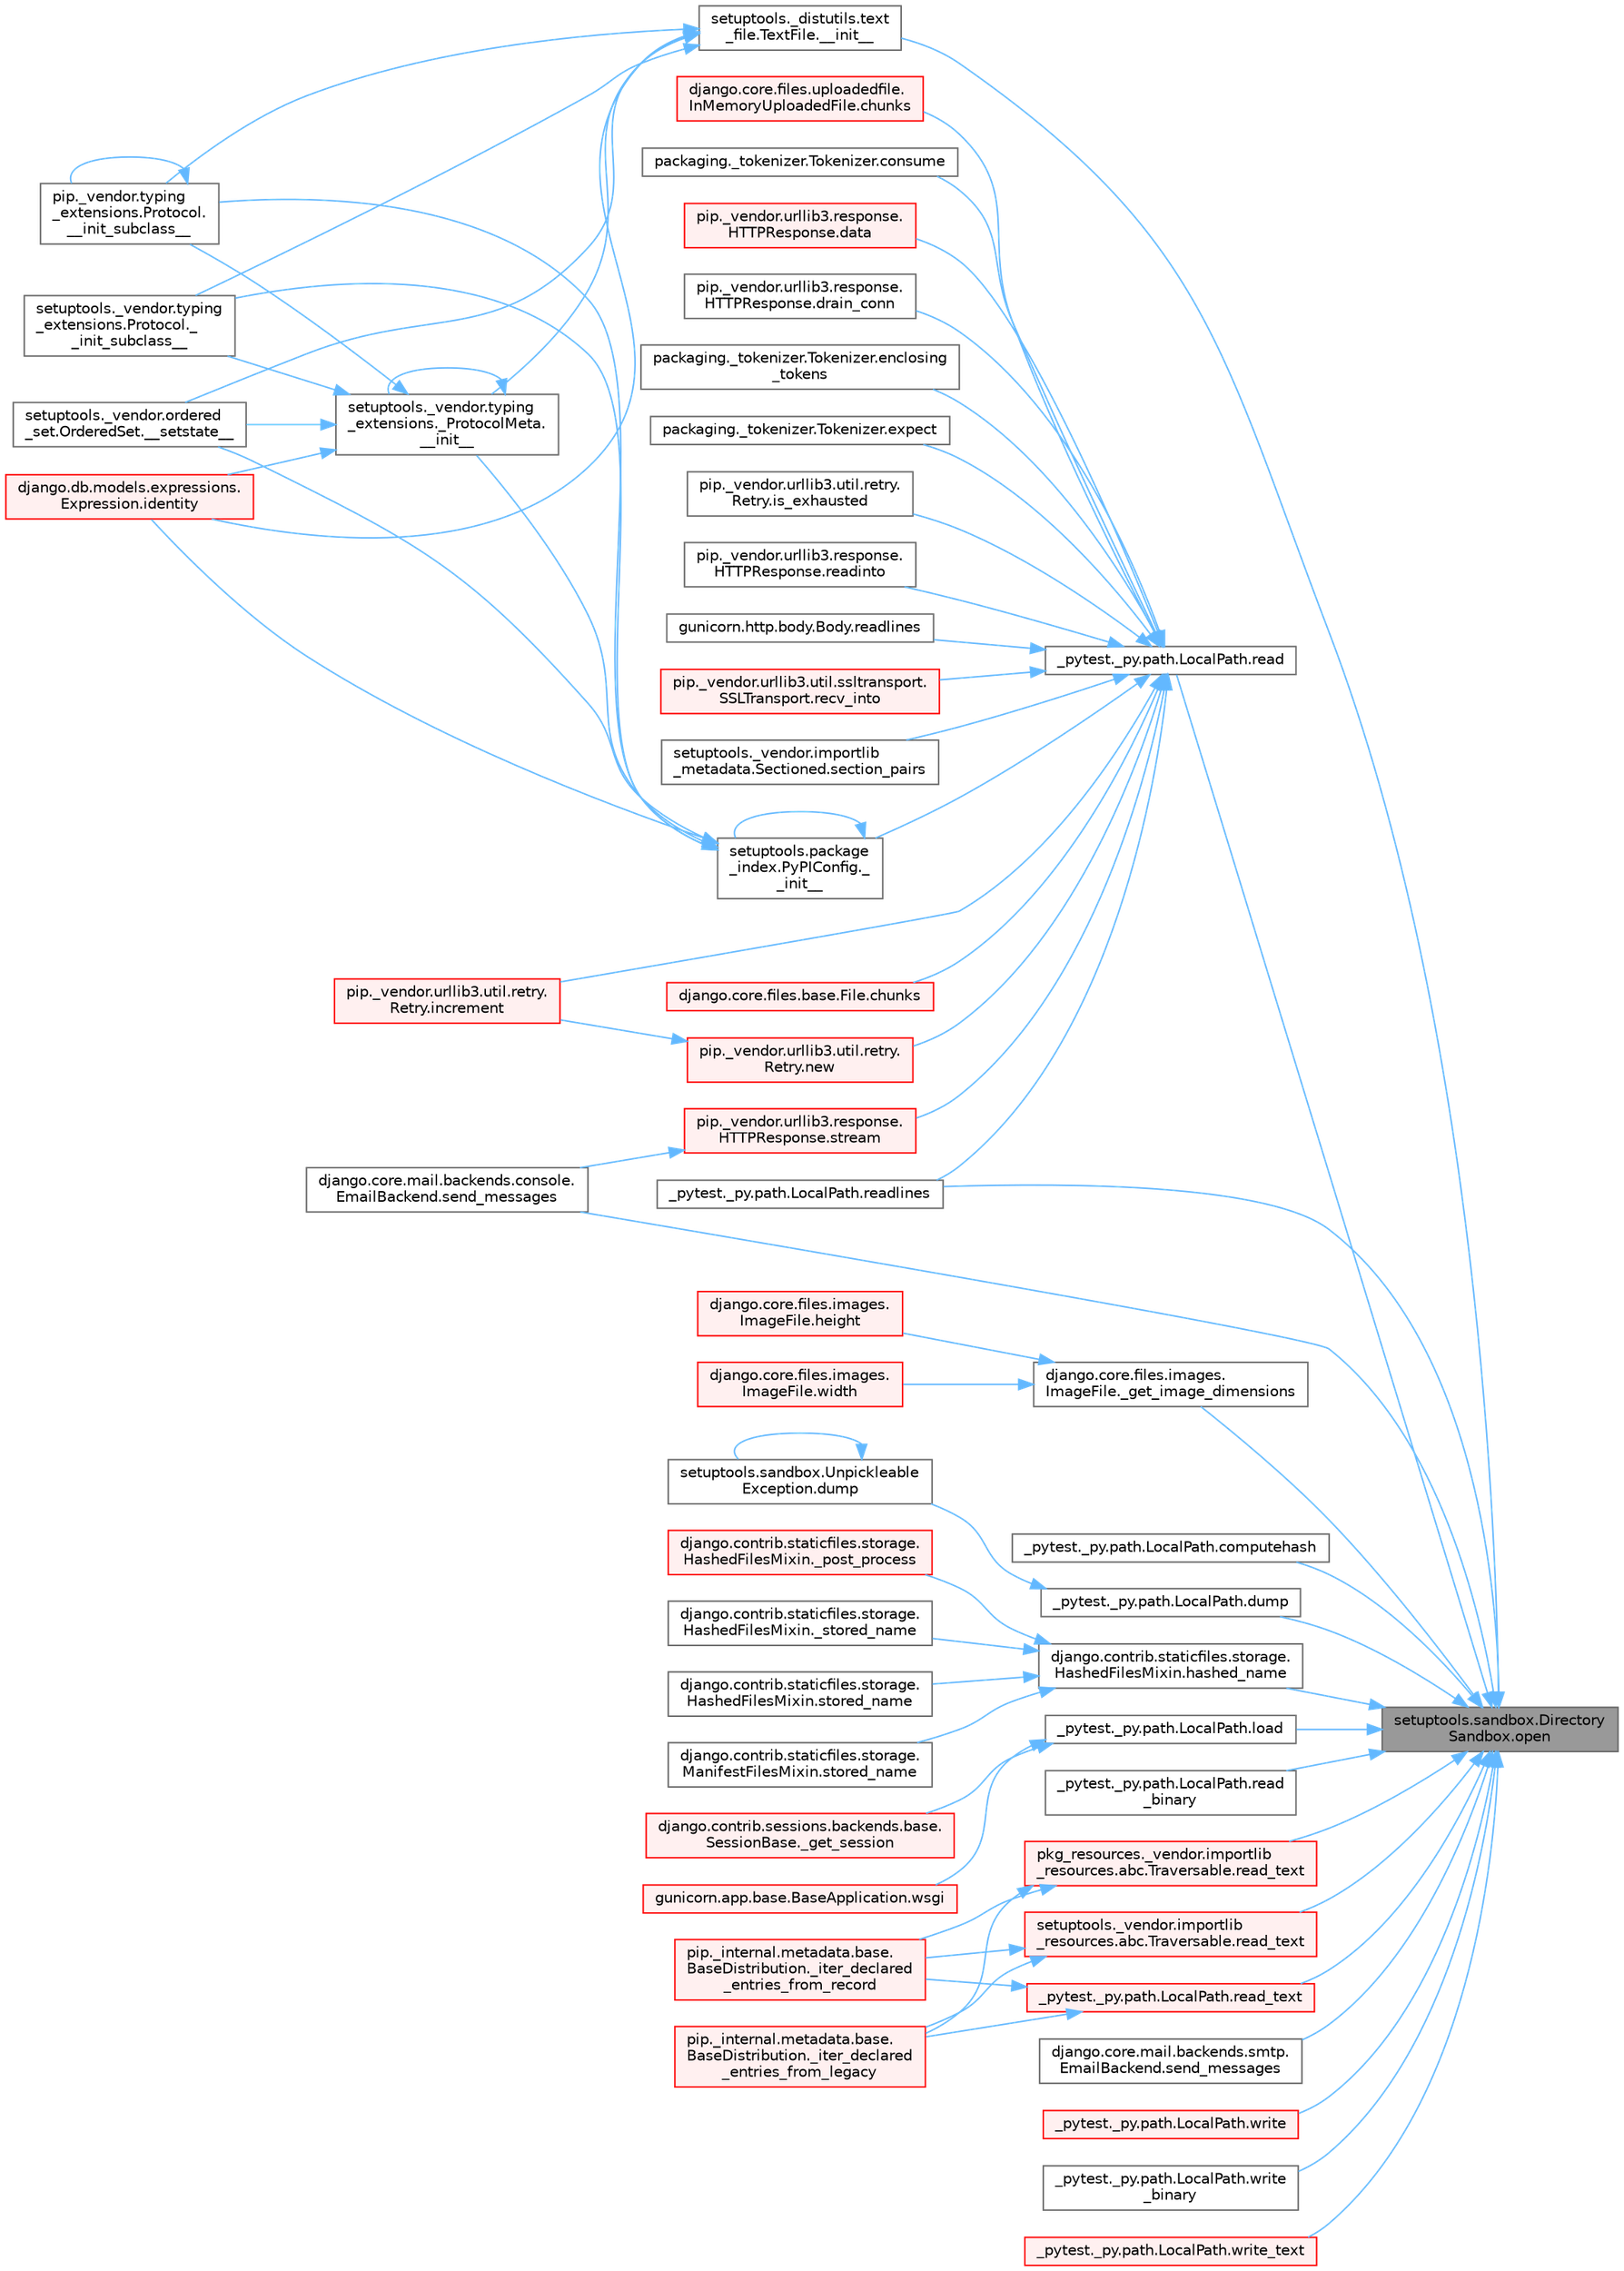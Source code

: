 digraph "setuptools.sandbox.DirectorySandbox.open"
{
 // LATEX_PDF_SIZE
  bgcolor="transparent";
  edge [fontname=Helvetica,fontsize=10,labelfontname=Helvetica,labelfontsize=10];
  node [fontname=Helvetica,fontsize=10,shape=box,height=0.2,width=0.4];
  rankdir="RL";
  Node1 [id="Node000001",label="setuptools.sandbox.Directory\lSandbox.open",height=0.2,width=0.4,color="gray40", fillcolor="grey60", style="filled", fontcolor="black",tooltip=" "];
  Node1 -> Node2 [id="edge1_Node000001_Node000002",dir="back",color="steelblue1",style="solid",tooltip=" "];
  Node2 [id="Node000002",label="setuptools._distutils.text\l_file.TextFile.__init__",height=0.2,width=0.4,color="grey40", fillcolor="white", style="filled",URL="$classsetuptools_1_1__distutils_1_1text__file_1_1_text_file.html#aeb26f34e394b4e658295391382cc8813",tooltip=" "];
  Node2 -> Node3 [id="edge2_Node000002_Node000003",dir="back",color="steelblue1",style="solid",tooltip=" "];
  Node3 [id="Node000003",label="setuptools._vendor.typing\l_extensions._ProtocolMeta.\l__init__",height=0.2,width=0.4,color="grey40", fillcolor="white", style="filled",URL="$classsetuptools_1_1__vendor_1_1typing__extensions_1_1___protocol_meta.html#a7bbaff8ac6d19534b46bca363ee0b43a",tooltip=" "];
  Node3 -> Node3 [id="edge3_Node000003_Node000003",dir="back",color="steelblue1",style="solid",tooltip=" "];
  Node3 -> Node4 [id="edge4_Node000003_Node000004",dir="back",color="steelblue1",style="solid",tooltip=" "];
  Node4 [id="Node000004",label="pip._vendor.typing\l_extensions.Protocol.\l__init_subclass__",height=0.2,width=0.4,color="grey40", fillcolor="white", style="filled",URL="$classpip_1_1__vendor_1_1typing__extensions_1_1_protocol.html#a2916efc86cebb8aba6deb7fd30b33988",tooltip=" "];
  Node4 -> Node4 [id="edge5_Node000004_Node000004",dir="back",color="steelblue1",style="solid",tooltip=" "];
  Node3 -> Node5 [id="edge6_Node000003_Node000005",dir="back",color="steelblue1",style="solid",tooltip=" "];
  Node5 [id="Node000005",label="setuptools._vendor.typing\l_extensions.Protocol._\l_init_subclass__",height=0.2,width=0.4,color="grey40", fillcolor="white", style="filled",URL="$classsetuptools_1_1__vendor_1_1typing__extensions_1_1_protocol.html#ac6cbebc092a4724ab3704c5334059874",tooltip=" "];
  Node3 -> Node6 [id="edge7_Node000003_Node000006",dir="back",color="steelblue1",style="solid",tooltip=" "];
  Node6 [id="Node000006",label="setuptools._vendor.ordered\l_set.OrderedSet.__setstate__",height=0.2,width=0.4,color="grey40", fillcolor="white", style="filled",URL="$classsetuptools_1_1__vendor_1_1ordered__set_1_1_ordered_set.html#aa7f7de9d987829525d06db565fe1b4a1",tooltip=" "];
  Node3 -> Node7 [id="edge8_Node000003_Node000007",dir="back",color="steelblue1",style="solid",tooltip=" "];
  Node7 [id="Node000007",label="django.db.models.expressions.\lExpression.identity",height=0.2,width=0.4,color="red", fillcolor="#FFF0F0", style="filled",URL="$classdjango_1_1db_1_1models_1_1expressions_1_1_expression.html#a10048810b5eb8641acf3bc150731b925",tooltip=" "];
  Node2 -> Node4 [id="edge9_Node000002_Node000004",dir="back",color="steelblue1",style="solid",tooltip=" "];
  Node2 -> Node5 [id="edge10_Node000002_Node000005",dir="back",color="steelblue1",style="solid",tooltip=" "];
  Node2 -> Node6 [id="edge11_Node000002_Node000006",dir="back",color="steelblue1",style="solid",tooltip=" "];
  Node2 -> Node7 [id="edge12_Node000002_Node000007",dir="back",color="steelblue1",style="solid",tooltip=" "];
  Node1 -> Node34 [id="edge13_Node000001_Node000034",dir="back",color="steelblue1",style="solid",tooltip=" "];
  Node34 [id="Node000034",label="django.core.files.images.\lImageFile._get_image_dimensions",height=0.2,width=0.4,color="grey40", fillcolor="white", style="filled",URL="$classdjango_1_1core_1_1files_1_1images_1_1_image_file.html#a2832e2235f63c851f4652a4ea59ec924",tooltip=" "];
  Node34 -> Node35 [id="edge14_Node000034_Node000035",dir="back",color="steelblue1",style="solid",tooltip=" "];
  Node35 [id="Node000035",label="django.core.files.images.\lImageFile.height",height=0.2,width=0.4,color="red", fillcolor="#FFF0F0", style="filled",URL="$classdjango_1_1core_1_1files_1_1images_1_1_image_file.html#ad4617c14c2a4ffe0b677cd7c1579bd20",tooltip=" "];
  Node34 -> Node3178 [id="edge15_Node000034_Node003178",dir="back",color="steelblue1",style="solid",tooltip=" "];
  Node3178 [id="Node003178",label="django.core.files.images.\lImageFile.width",height=0.2,width=0.4,color="red", fillcolor="#FFF0F0", style="filled",URL="$classdjango_1_1core_1_1files_1_1images_1_1_image_file.html#a3a50a37ab3f2d7395c892a262ecb49bc",tooltip=" "];
  Node1 -> Node97 [id="edge16_Node000001_Node000097",dir="back",color="steelblue1",style="solid",tooltip=" "];
  Node97 [id="Node000097",label="_pytest._py.path.LocalPath.computehash",height=0.2,width=0.4,color="grey40", fillcolor="white", style="filled",URL="$class__pytest_1_1__py_1_1path_1_1_local_path.html#aa82d067bed26e6655d315d858254160b",tooltip=" "];
  Node1 -> Node98 [id="edge17_Node000001_Node000098",dir="back",color="steelblue1",style="solid",tooltip=" "];
  Node98 [id="Node000098",label="_pytest._py.path.LocalPath.dump",height=0.2,width=0.4,color="grey40", fillcolor="white", style="filled",URL="$class__pytest_1_1__py_1_1path_1_1_local_path.html#a2f45e7b54f2823ed6746a19107ae68b4",tooltip=" "];
  Node98 -> Node99 [id="edge18_Node000098_Node000099",dir="back",color="steelblue1",style="solid",tooltip=" "];
  Node99 [id="Node000099",label="setuptools.sandbox.Unpickleable\lException.dump",height=0.2,width=0.4,color="grey40", fillcolor="white", style="filled",URL="$classsetuptools_1_1sandbox_1_1_unpickleable_exception.html#ad3751807db04232b3c991bda92783b95",tooltip=" "];
  Node99 -> Node99 [id="edge19_Node000099_Node000099",dir="back",color="steelblue1",style="solid",tooltip=" "];
  Node1 -> Node100 [id="edge20_Node000001_Node000100",dir="back",color="steelblue1",style="solid",tooltip=" "];
  Node100 [id="Node000100",label="django.contrib.staticfiles.storage.\lHashedFilesMixin.hashed_name",height=0.2,width=0.4,color="grey40", fillcolor="white", style="filled",URL="$classdjango_1_1contrib_1_1staticfiles_1_1storage_1_1_hashed_files_mixin.html#aa30283e5d1a2177cf975b44ae95e45e4",tooltip=" "];
  Node100 -> Node47 [id="edge21_Node000100_Node000047",dir="back",color="steelblue1",style="solid",tooltip=" "];
  Node47 [id="Node000047",label="django.contrib.staticfiles.storage.\lHashedFilesMixin._post_process",height=0.2,width=0.4,color="red", fillcolor="#FFF0F0", style="filled",URL="$classdjango_1_1contrib_1_1staticfiles_1_1storage_1_1_hashed_files_mixin.html#aa0c820223a4e686edd5d2c333d5a9336",tooltip=" "];
  Node100 -> Node101 [id="edge22_Node000100_Node000101",dir="back",color="steelblue1",style="solid",tooltip=" "];
  Node101 [id="Node000101",label="django.contrib.staticfiles.storage.\lHashedFilesMixin._stored_name",height=0.2,width=0.4,color="grey40", fillcolor="white", style="filled",URL="$classdjango_1_1contrib_1_1staticfiles_1_1storage_1_1_hashed_files_mixin.html#a392ae5fa08fbbf3e360450edc663386a",tooltip=" "];
  Node100 -> Node102 [id="edge23_Node000100_Node000102",dir="back",color="steelblue1",style="solid",tooltip=" "];
  Node102 [id="Node000102",label="django.contrib.staticfiles.storage.\lHashedFilesMixin.stored_name",height=0.2,width=0.4,color="grey40", fillcolor="white", style="filled",URL="$classdjango_1_1contrib_1_1staticfiles_1_1storage_1_1_hashed_files_mixin.html#a6da945cdca5e4771dfed263cf935da64",tooltip=" "];
  Node100 -> Node103 [id="edge24_Node000100_Node000103",dir="back",color="steelblue1",style="solid",tooltip=" "];
  Node103 [id="Node000103",label="django.contrib.staticfiles.storage.\lManifestFilesMixin.stored_name",height=0.2,width=0.4,color="grey40", fillcolor="white", style="filled",URL="$classdjango_1_1contrib_1_1staticfiles_1_1storage_1_1_manifest_files_mixin.html#ad4c0e8430e2a96c5c086a661d02dd452",tooltip=" "];
  Node1 -> Node104 [id="edge25_Node000001_Node000104",dir="back",color="steelblue1",style="solid",tooltip=" "];
  Node104 [id="Node000104",label="_pytest._py.path.LocalPath.load",height=0.2,width=0.4,color="grey40", fillcolor="white", style="filled",URL="$class__pytest_1_1__py_1_1path_1_1_local_path.html#a284b118886fe9a033c146647826faf72",tooltip=" "];
  Node104 -> Node105 [id="edge26_Node000104_Node000105",dir="back",color="steelblue1",style="solid",tooltip=" "];
  Node105 [id="Node000105",label="django.contrib.sessions.backends.base.\lSessionBase._get_session",height=0.2,width=0.4,color="red", fillcolor="#FFF0F0", style="filled",URL="$classdjango_1_1contrib_1_1sessions_1_1backends_1_1base_1_1_session_base.html#a3ca0af594cbb5d34f3d4f76c8f90bf4f",tooltip=" "];
  Node104 -> Node276 [id="edge27_Node000104_Node000276",dir="back",color="steelblue1",style="solid",tooltip=" "];
  Node276 [id="Node000276",label="gunicorn.app.base.BaseApplication.wsgi",height=0.2,width=0.4,color="red", fillcolor="#FFF0F0", style="filled",URL="$classgunicorn_1_1app_1_1base_1_1_base_application.html#a18ae24b2d0d44fb694b9f2b0cdffa670",tooltip=" "];
  Node1 -> Node798 [id="edge28_Node000001_Node000798",dir="back",color="steelblue1",style="solid",tooltip=" "];
  Node798 [id="Node000798",label="_pytest._py.path.LocalPath.read",height=0.2,width=0.4,color="grey40", fillcolor="white", style="filled",URL="$class__pytest_1_1__py_1_1path_1_1_local_path.html#a8640b65f715ce8a258379deb78a68fd8",tooltip=" "];
  Node798 -> Node303 [id="edge29_Node000798_Node000303",dir="back",color="steelblue1",style="solid",tooltip=" "];
  Node303 [id="Node000303",label="setuptools.package\l_index.PyPIConfig._\l_init__",height=0.2,width=0.4,color="grey40", fillcolor="white", style="filled",URL="$classsetuptools_1_1package__index_1_1_py_p_i_config.html#aaaf43ad63ae6fe8ffed0e48774e437b6",tooltip=" "];
  Node303 -> Node3 [id="edge30_Node000303_Node000003",dir="back",color="steelblue1",style="solid",tooltip=" "];
  Node303 -> Node303 [id="edge31_Node000303_Node000303",dir="back",color="steelblue1",style="solid",tooltip=" "];
  Node303 -> Node4 [id="edge32_Node000303_Node000004",dir="back",color="steelblue1",style="solid",tooltip=" "];
  Node303 -> Node5 [id="edge33_Node000303_Node000005",dir="back",color="steelblue1",style="solid",tooltip=" "];
  Node303 -> Node6 [id="edge34_Node000303_Node000006",dir="back",color="steelblue1",style="solid",tooltip=" "];
  Node303 -> Node7 [id="edge35_Node000303_Node000007",dir="back",color="steelblue1",style="solid",tooltip=" "];
  Node798 -> Node304 [id="edge36_Node000798_Node000304",dir="back",color="steelblue1",style="solid",tooltip=" "];
  Node304 [id="Node000304",label="django.core.files.base.File.chunks",height=0.2,width=0.4,color="red", fillcolor="#FFF0F0", style="filled",URL="$classdjango_1_1core_1_1files_1_1base_1_1_file.html#ad17ccdad55ee2a18e7b9e3911ee8ebcb",tooltip=" "];
  Node798 -> Node306 [id="edge37_Node000798_Node000306",dir="back",color="steelblue1",style="solid",tooltip=" "];
  Node306 [id="Node000306",label="django.core.files.uploadedfile.\lInMemoryUploadedFile.chunks",height=0.2,width=0.4,color="red", fillcolor="#FFF0F0", style="filled",URL="$classdjango_1_1core_1_1files_1_1uploadedfile_1_1_in_memory_uploaded_file.html#adc0e015945bc5d33673ec1d0f2b73074",tooltip=" "];
  Node798 -> Node307 [id="edge38_Node000798_Node000307",dir="back",color="steelblue1",style="solid",tooltip=" "];
  Node307 [id="Node000307",label="packaging._tokenizer.Tokenizer.consume",height=0.2,width=0.4,color="grey40", fillcolor="white", style="filled",URL="$classpackaging_1_1__tokenizer_1_1_tokenizer.html#aff74eaccaae690982aaaba5cb9a4d051",tooltip=" "];
  Node798 -> Node308 [id="edge39_Node000798_Node000308",dir="back",color="steelblue1",style="solid",tooltip=" "];
  Node308 [id="Node000308",label="pip._vendor.urllib3.response.\lHTTPResponse.data",height=0.2,width=0.4,color="red", fillcolor="#FFF0F0", style="filled",URL="$classpip_1_1__vendor_1_1urllib3_1_1response_1_1_h_t_t_p_response.html#abf3c538704803faf453331b0031f3bdd",tooltip=" "];
  Node798 -> Node770 [id="edge40_Node000798_Node000770",dir="back",color="steelblue1",style="solid",tooltip=" "];
  Node770 [id="Node000770",label="pip._vendor.urllib3.response.\lHTTPResponse.drain_conn",height=0.2,width=0.4,color="grey40", fillcolor="white", style="filled",URL="$classpip_1_1__vendor_1_1urllib3_1_1response_1_1_h_t_t_p_response.html#ad5ca98b71fbb5094f5db062b07b26eb1",tooltip=" "];
  Node798 -> Node771 [id="edge41_Node000798_Node000771",dir="back",color="steelblue1",style="solid",tooltip=" "];
  Node771 [id="Node000771",label="packaging._tokenizer.Tokenizer.enclosing\l_tokens",height=0.2,width=0.4,color="grey40", fillcolor="white", style="filled",URL="$classpackaging_1_1__tokenizer_1_1_tokenizer.html#a27f8cfa7a5ed91e0cba1923b9b18da3d",tooltip=" "];
  Node798 -> Node772 [id="edge42_Node000798_Node000772",dir="back",color="steelblue1",style="solid",tooltip=" "];
  Node772 [id="Node000772",label="packaging._tokenizer.Tokenizer.expect",height=0.2,width=0.4,color="grey40", fillcolor="white", style="filled",URL="$classpackaging_1_1__tokenizer_1_1_tokenizer.html#a151b21b99f387eddd422cd0dcf2064dd",tooltip=" "];
  Node798 -> Node499 [id="edge43_Node000798_Node000499",dir="back",color="steelblue1",style="solid",tooltip=" "];
  Node499 [id="Node000499",label="pip._vendor.urllib3.util.retry.\lRetry.increment",height=0.2,width=0.4,color="red", fillcolor="#FFF0F0", style="filled",URL="$classpip_1_1__vendor_1_1urllib3_1_1util_1_1retry_1_1_retry.html#a88dd993ccb2ef4b2bfa9ad0571374b12",tooltip=" "];
  Node798 -> Node773 [id="edge44_Node000798_Node000773",dir="back",color="steelblue1",style="solid",tooltip=" "];
  Node773 [id="Node000773",label="pip._vendor.urllib3.util.retry.\lRetry.is_exhausted",height=0.2,width=0.4,color="grey40", fillcolor="white", style="filled",URL="$classpip_1_1__vendor_1_1urllib3_1_1util_1_1retry_1_1_retry.html#ad8d42bd72e35f497daf9a0359560969d",tooltip=" "];
  Node798 -> Node774 [id="edge45_Node000798_Node000774",dir="back",color="steelblue1",style="solid",tooltip=" "];
  Node774 [id="Node000774",label="pip._vendor.urllib3.util.retry.\lRetry.new",height=0.2,width=0.4,color="red", fillcolor="#FFF0F0", style="filled",URL="$classpip_1_1__vendor_1_1urllib3_1_1util_1_1retry_1_1_retry.html#ab806585412b9d9b3c0d882fb4bd8d3c0",tooltip=" "];
  Node774 -> Node499 [id="edge46_Node000774_Node000499",dir="back",color="steelblue1",style="solid",tooltip=" "];
  Node798 -> Node799 [id="edge47_Node000798_Node000799",dir="back",color="steelblue1",style="solid",tooltip=" "];
  Node799 [id="Node000799",label="pip._vendor.urllib3.response.\lHTTPResponse.readinto",height=0.2,width=0.4,color="grey40", fillcolor="white", style="filled",URL="$classpip_1_1__vendor_1_1urllib3_1_1response_1_1_h_t_t_p_response.html#a0988b6687696efed2e04f897eab47ac4",tooltip=" "];
  Node798 -> Node800 [id="edge48_Node000798_Node000800",dir="back",color="steelblue1",style="solid",tooltip=" "];
  Node800 [id="Node000800",label="_pytest._py.path.LocalPath.readlines",height=0.2,width=0.4,color="grey40", fillcolor="white", style="filled",URL="$class__pytest_1_1__py_1_1path_1_1_local_path.html#ab4ae86092b85919c6d43e793d049c3b3",tooltip=" "];
  Node798 -> Node801 [id="edge49_Node000798_Node000801",dir="back",color="steelblue1",style="solid",tooltip=" "];
  Node801 [id="Node000801",label="gunicorn.http.body.Body.readlines",height=0.2,width=0.4,color="grey40", fillcolor="white", style="filled",URL="$classgunicorn_1_1http_1_1body_1_1_body.html#adfec992d9fa8fbca15e35ea1ad4fae63",tooltip=" "];
  Node798 -> Node802 [id="edge50_Node000798_Node000802",dir="back",color="steelblue1",style="solid",tooltip=" "];
  Node802 [id="Node000802",label="pip._vendor.urllib3.util.ssltransport.\lSSLTransport.recv_into",height=0.2,width=0.4,color="red", fillcolor="#FFF0F0", style="filled",URL="$classpip_1_1__vendor_1_1urllib3_1_1util_1_1ssltransport_1_1_s_s_l_transport.html#a9d8da497d2fe869c1f3f9ad1de30fd0c",tooltip=" "];
  Node798 -> Node803 [id="edge51_Node000798_Node000803",dir="back",color="steelblue1",style="solid",tooltip=" "];
  Node803 [id="Node000803",label="setuptools._vendor.importlib\l_metadata.Sectioned.section_pairs",height=0.2,width=0.4,color="grey40", fillcolor="white", style="filled",URL="$classsetuptools_1_1__vendor_1_1importlib__metadata_1_1_sectioned.html#a1a649cd858c63bbcb2016883995ae6a7",tooltip=" "];
  Node798 -> Node166 [id="edge52_Node000798_Node000166",dir="back",color="steelblue1",style="solid",tooltip=" "];
  Node166 [id="Node000166",label="pip._vendor.urllib3.response.\lHTTPResponse.stream",height=0.2,width=0.4,color="red", fillcolor="#FFF0F0", style="filled",URL="$classpip_1_1__vendor_1_1urllib3_1_1response_1_1_h_t_t_p_response.html#a8d802b25f09dd341838a1d631ffc4f62",tooltip=" "];
  Node166 -> Node1326 [id="edge53_Node000166_Node001326",dir="back",color="steelblue1",style="solid",tooltip=" "];
  Node1326 [id="Node001326",label="django.core.mail.backends.console.\lEmailBackend.send_messages",height=0.2,width=0.4,color="grey40", fillcolor="white", style="filled",URL="$classdjango_1_1core_1_1mail_1_1backends_1_1console_1_1_email_backend.html#ae3c7f922df87a228638e98cbb97a3deb",tooltip=" "];
  Node1 -> Node804 [id="edge54_Node000001_Node000804",dir="back",color="steelblue1",style="solid",tooltip=" "];
  Node804 [id="Node000804",label="_pytest._py.path.LocalPath.read\l_binary",height=0.2,width=0.4,color="grey40", fillcolor="white", style="filled",URL="$class__pytest_1_1__py_1_1path_1_1_local_path.html#adc47986c47c70f2b5889b85af157cd59",tooltip=" "];
  Node1 -> Node805 [id="edge55_Node000001_Node000805",dir="back",color="steelblue1",style="solid",tooltip=" "];
  Node805 [id="Node000805",label="_pytest._py.path.LocalPath.read_text",height=0.2,width=0.4,color="red", fillcolor="#FFF0F0", style="filled",URL="$class__pytest_1_1__py_1_1path_1_1_local_path.html#aea3efa14b998c32e27f6604263858398",tooltip=" "];
  Node805 -> Node644 [id="edge56_Node000805_Node000644",dir="back",color="steelblue1",style="solid",tooltip=" "];
  Node644 [id="Node000644",label="pip._internal.metadata.base.\lBaseDistribution._iter_declared\l_entries_from_legacy",height=0.2,width=0.4,color="red", fillcolor="#FFF0F0", style="filled",URL="$classpip_1_1__internal_1_1metadata_1_1base_1_1_base_distribution.html#afe1092a9a3492091a1532c8907ccd9e8",tooltip=" "];
  Node805 -> Node646 [id="edge57_Node000805_Node000646",dir="back",color="steelblue1",style="solid",tooltip=" "];
  Node646 [id="Node000646",label="pip._internal.metadata.base.\lBaseDistribution._iter_declared\l_entries_from_record",height=0.2,width=0.4,color="red", fillcolor="#FFF0F0", style="filled",URL="$classpip_1_1__internal_1_1metadata_1_1base_1_1_base_distribution.html#af8bddd34869792385f11247db796614c",tooltip=" "];
  Node1 -> Node1076 [id="edge58_Node000001_Node001076",dir="back",color="steelblue1",style="solid",tooltip=" "];
  Node1076 [id="Node001076",label="pkg_resources._vendor.importlib\l_resources.abc.Traversable.read_text",height=0.2,width=0.4,color="red", fillcolor="#FFF0F0", style="filled",URL="$classpkg__resources_1_1__vendor_1_1importlib__resources_1_1abc_1_1_traversable.html#a2fa0982edeea4b5f1a38953c1d81f10b",tooltip=" "];
  Node1076 -> Node644 [id="edge59_Node001076_Node000644",dir="back",color="steelblue1",style="solid",tooltip=" "];
  Node1076 -> Node646 [id="edge60_Node001076_Node000646",dir="back",color="steelblue1",style="solid",tooltip=" "];
  Node1 -> Node1325 [id="edge61_Node000001_Node001325",dir="back",color="steelblue1",style="solid",tooltip=" "];
  Node1325 [id="Node001325",label="setuptools._vendor.importlib\l_resources.abc.Traversable.read_text",height=0.2,width=0.4,color="red", fillcolor="#FFF0F0", style="filled",URL="$classsetuptools_1_1__vendor_1_1importlib__resources_1_1abc_1_1_traversable.html#aee408e70fdcc58915b97b67f3dd981a3",tooltip=" "];
  Node1325 -> Node644 [id="edge62_Node001325_Node000644",dir="back",color="steelblue1",style="solid",tooltip=" "];
  Node1325 -> Node646 [id="edge63_Node001325_Node000646",dir="back",color="steelblue1",style="solid",tooltip=" "];
  Node1 -> Node800 [id="edge64_Node000001_Node000800",dir="back",color="steelblue1",style="solid",tooltip=" "];
  Node1 -> Node1326 [id="edge65_Node000001_Node001326",dir="back",color="steelblue1",style="solid",tooltip=" "];
  Node1 -> Node1327 [id="edge66_Node000001_Node001327",dir="back",color="steelblue1",style="solid",tooltip=" "];
  Node1327 [id="Node001327",label="django.core.mail.backends.smtp.\lEmailBackend.send_messages",height=0.2,width=0.4,color="grey40", fillcolor="white", style="filled",URL="$classdjango_1_1core_1_1mail_1_1backends_1_1smtp_1_1_email_backend.html#a0d829964e867581b24047266e5c3dca6",tooltip=" "];
  Node1 -> Node1328 [id="edge67_Node000001_Node001328",dir="back",color="steelblue1",style="solid",tooltip=" "];
  Node1328 [id="Node001328",label="_pytest._py.path.LocalPath.write",height=0.2,width=0.4,color="red", fillcolor="#FFF0F0", style="filled",URL="$class__pytest_1_1__py_1_1path_1_1_local_path.html#a8f782fcf3e7b991a42259724f3d25de2",tooltip=" "];
  Node1 -> Node1329 [id="edge68_Node000001_Node001329",dir="back",color="steelblue1",style="solid",tooltip=" "];
  Node1329 [id="Node001329",label="_pytest._py.path.LocalPath.write\l_binary",height=0.2,width=0.4,color="grey40", fillcolor="white", style="filled",URL="$class__pytest_1_1__py_1_1path_1_1_local_path.html#a7534a4f27649c991dcbf86175776d5d9",tooltip=" "];
  Node1 -> Node1330 [id="edge69_Node000001_Node001330",dir="back",color="steelblue1",style="solid",tooltip=" "];
  Node1330 [id="Node001330",label="_pytest._py.path.LocalPath.write_text",height=0.2,width=0.4,color="red", fillcolor="#FFF0F0", style="filled",URL="$class__pytest_1_1__py_1_1path_1_1_local_path.html#aa5dd623ba884ffb1a61b8a65bfb38d1f",tooltip=" "];
}
